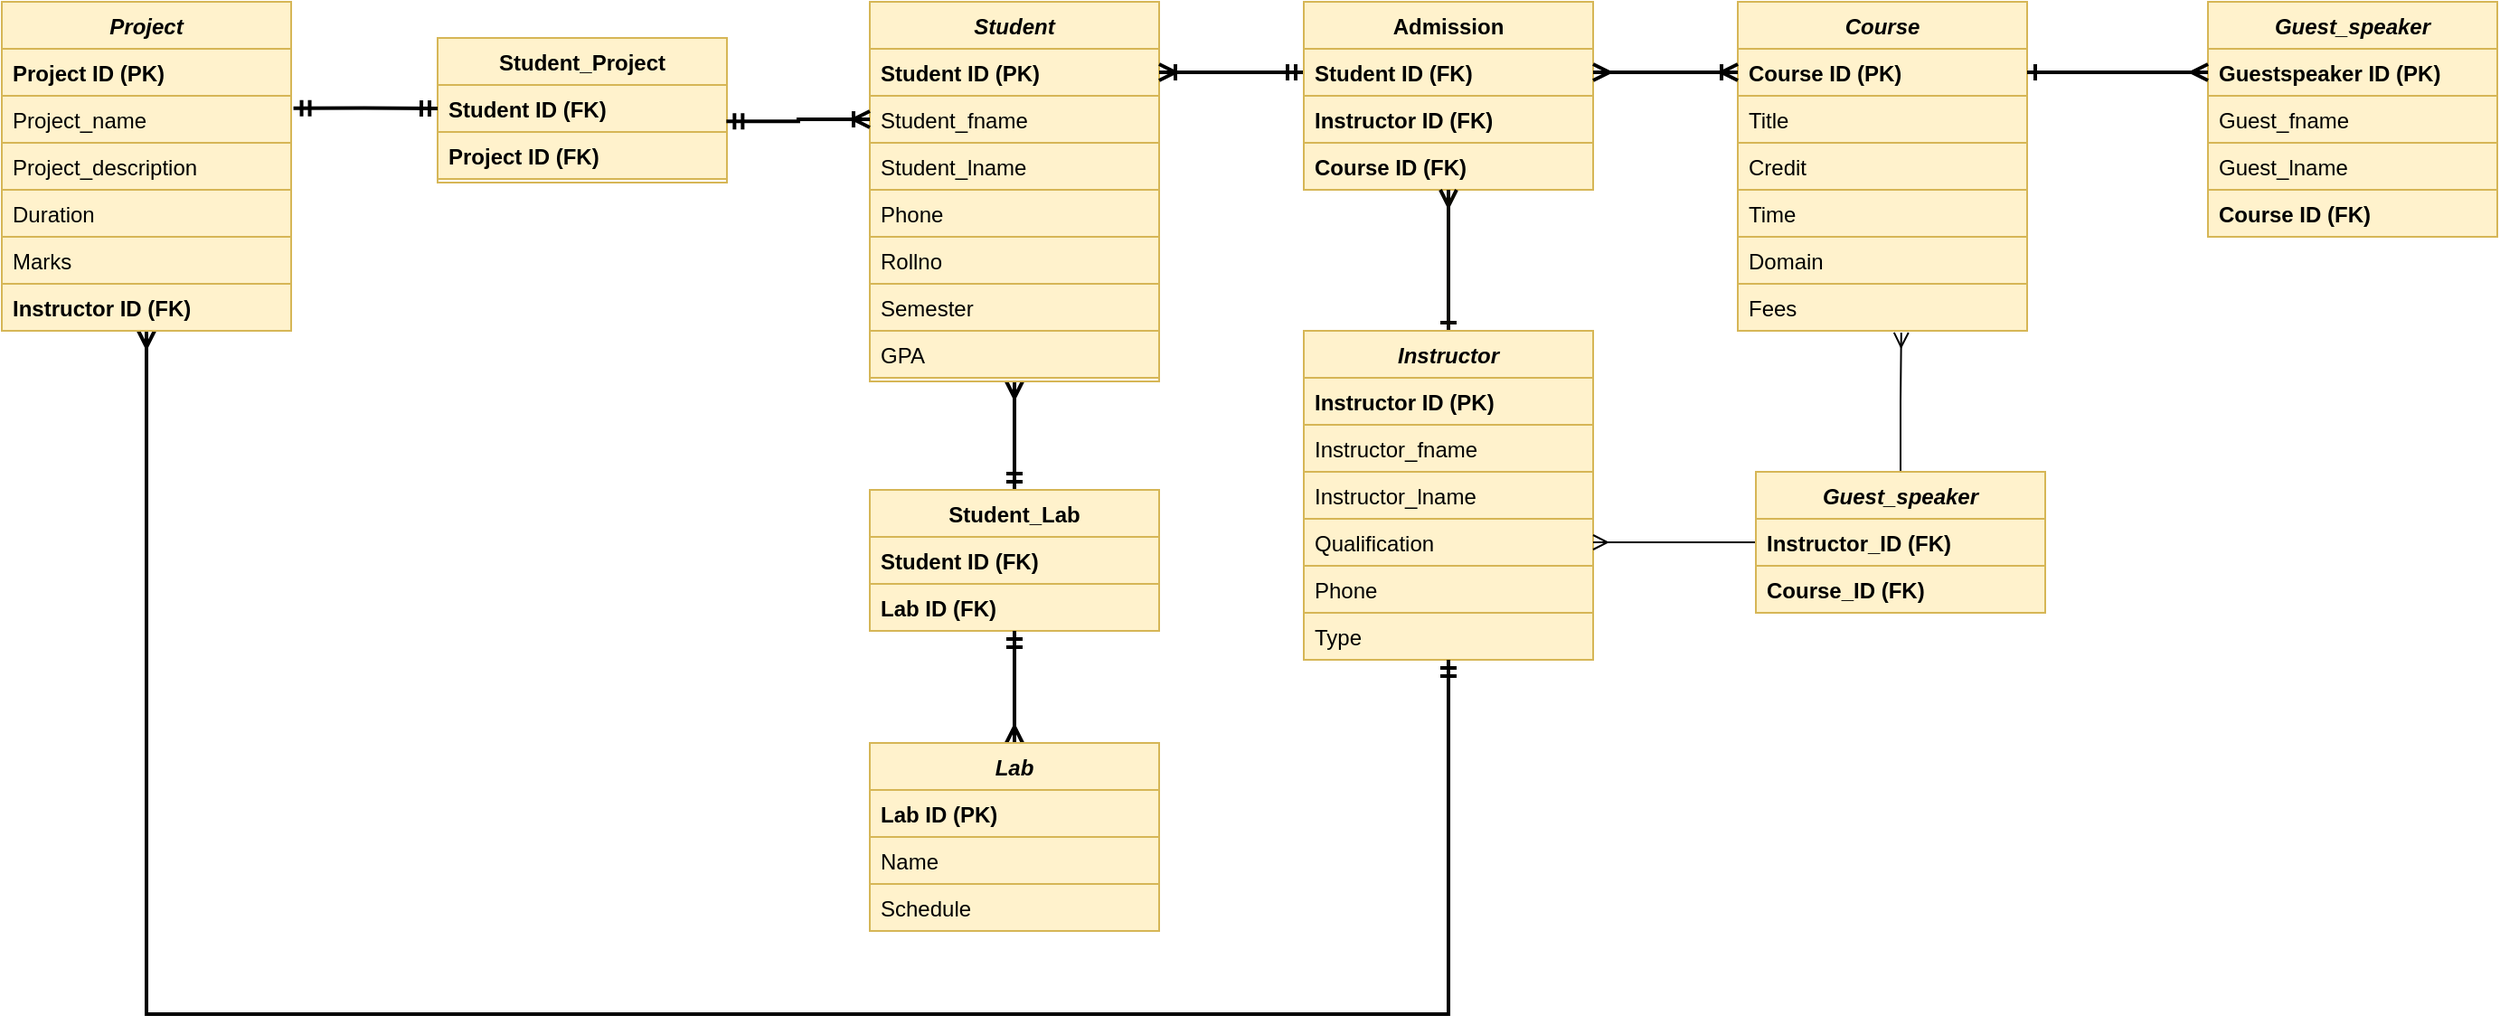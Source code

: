 <mxfile version="21.3.2" type="github">
  <diagram id="C5RBs43oDa-KdzZeNtuy" name="Page-1">
    <mxGraphModel dx="2271" dy="693" grid="1" gridSize="10" guides="1" tooltips="1" connect="1" arrows="1" fold="1" page="1" pageScale="1" pageWidth="827" pageHeight="1169" math="0" shadow="0">
      <root>
        <mxCell id="WIyWlLk6GJQsqaUBKTNV-0" />
        <mxCell id="WIyWlLk6GJQsqaUBKTNV-1" parent="WIyWlLk6GJQsqaUBKTNV-0" />
        <mxCell id="EdU4Y89TTSMXD-8jC-3i-38" style="edgeStyle=orthogonalEdgeStyle;rounded=0;orthogonalLoop=1;jettySize=auto;html=1;exitX=0.5;exitY=1;exitDx=0;exitDy=0;entryX=0.5;entryY=0;entryDx=0;entryDy=0;strokeWidth=2;endArrow=ERmandOne;endFill=0;startArrow=ERmany;startFill=0;" parent="WIyWlLk6GJQsqaUBKTNV-1" source="zkfFHV4jXpPFQw0GAbJ--0" target="EdU4Y89TTSMXD-8jC-3i-25" edge="1">
          <mxGeometry relative="1" as="geometry" />
        </mxCell>
        <mxCell id="zkfFHV4jXpPFQw0GAbJ--0" value="Student" style="swimlane;fontStyle=3;align=center;verticalAlign=top;childLayout=stackLayout;horizontal=1;startSize=26;horizontalStack=0;resizeParent=1;resizeLast=0;collapsible=1;marginBottom=0;rounded=0;shadow=0;strokeWidth=1;fillColor=#fff2cc;strokeColor=#d6b656;" parent="WIyWlLk6GJQsqaUBKTNV-1" vertex="1">
          <mxGeometry x="220" y="120" width="160" height="210" as="geometry">
            <mxRectangle x="230" y="140" width="160" height="26" as="alternateBounds" />
          </mxGeometry>
        </mxCell>
        <mxCell id="zkfFHV4jXpPFQw0GAbJ--1" value="Student ID (PK)" style="text;align=left;verticalAlign=top;spacingLeft=4;spacingRight=4;overflow=hidden;rotatable=0;points=[[0,0.5],[1,0.5]];portConstraint=eastwest;fontStyle=1;strokeColor=#d6b656;fillColor=#fff2cc;" parent="zkfFHV4jXpPFQw0GAbJ--0" vertex="1">
          <mxGeometry y="26" width="160" height="26" as="geometry" />
        </mxCell>
        <mxCell id="zkfFHV4jXpPFQw0GAbJ--2" value="Student_fname" style="text;align=left;verticalAlign=top;spacingLeft=4;spacingRight=4;overflow=hidden;rotatable=0;points=[[0,0.5],[1,0.5]];portConstraint=eastwest;rounded=0;shadow=0;html=0;fillColor=#fff2cc;strokeColor=#d6b656;" parent="zkfFHV4jXpPFQw0GAbJ--0" vertex="1">
          <mxGeometry y="52" width="160" height="26" as="geometry" />
        </mxCell>
        <mxCell id="zkfFHV4jXpPFQw0GAbJ--3" value="Student_lname&#xa;" style="text;align=left;verticalAlign=top;spacingLeft=4;spacingRight=4;overflow=hidden;rotatable=0;points=[[0,0.5],[1,0.5]];portConstraint=eastwest;rounded=0;shadow=0;html=0;fillColor=#fff2cc;strokeColor=#d6b656;" parent="zkfFHV4jXpPFQw0GAbJ--0" vertex="1">
          <mxGeometry y="78" width="160" height="26" as="geometry" />
        </mxCell>
        <mxCell id="EdU4Y89TTSMXD-8jC-3i-1" value="Phone" style="text;align=left;verticalAlign=top;spacingLeft=4;spacingRight=4;overflow=hidden;rotatable=0;points=[[0,0.5],[1,0.5]];portConstraint=eastwest;rounded=0;shadow=0;html=0;fillColor=#fff2cc;strokeColor=#d6b656;" parent="zkfFHV4jXpPFQw0GAbJ--0" vertex="1">
          <mxGeometry y="104" width="160" height="26" as="geometry" />
        </mxCell>
        <mxCell id="EdU4Y89TTSMXD-8jC-3i-2" value="Rollno" style="text;align=left;verticalAlign=top;spacingLeft=4;spacingRight=4;overflow=hidden;rotatable=0;points=[[0,0.5],[1,0.5]];portConstraint=eastwest;rounded=0;shadow=0;html=0;fillColor=#fff2cc;strokeColor=#d6b656;" parent="zkfFHV4jXpPFQw0GAbJ--0" vertex="1">
          <mxGeometry y="130" width="160" height="26" as="geometry" />
        </mxCell>
        <mxCell id="EdU4Y89TTSMXD-8jC-3i-3" value="Semester" style="text;align=left;verticalAlign=top;spacingLeft=4;spacingRight=4;overflow=hidden;rotatable=0;points=[[0,0.5],[1,0.5]];portConstraint=eastwest;rounded=0;shadow=0;html=0;fillColor=#fff2cc;strokeColor=#d6b656;" parent="zkfFHV4jXpPFQw0GAbJ--0" vertex="1">
          <mxGeometry y="156" width="160" height="26" as="geometry" />
        </mxCell>
        <mxCell id="EdU4Y89TTSMXD-8jC-3i-4" value="GPA" style="text;align=left;verticalAlign=top;spacingLeft=4;spacingRight=4;overflow=hidden;rotatable=0;points=[[0,0.5],[1,0.5]];portConstraint=eastwest;rounded=0;shadow=0;html=0;fillColor=#fff2cc;strokeColor=#d6b656;" parent="zkfFHV4jXpPFQw0GAbJ--0" vertex="1">
          <mxGeometry y="182" width="160" height="26" as="geometry" />
        </mxCell>
        <mxCell id="EdU4Y89TTSMXD-8jC-3i-63" style="edgeStyle=orthogonalEdgeStyle;rounded=0;orthogonalLoop=1;jettySize=auto;html=1;exitX=0;exitY=0.5;exitDx=0;exitDy=0;entryX=1;entryY=0.5;entryDx=0;entryDy=0;strokeWidth=2;endArrow=ERoneToMany;endFill=0;startArrow=ERmandOne;startFill=0;" parent="WIyWlLk6GJQsqaUBKTNV-1" source="zkfFHV4jXpPFQw0GAbJ--18" target="zkfFHV4jXpPFQw0GAbJ--1" edge="1">
          <mxGeometry relative="1" as="geometry" />
        </mxCell>
        <mxCell id="zkfFHV4jXpPFQw0GAbJ--17" value="Admission" style="swimlane;fontStyle=1;align=center;verticalAlign=top;childLayout=stackLayout;horizontal=1;startSize=26;horizontalStack=0;resizeParent=1;resizeLast=0;collapsible=1;marginBottom=0;rounded=0;shadow=0;strokeWidth=1;fillColor=#fff2cc;strokeColor=#d6b656;" parent="WIyWlLk6GJQsqaUBKTNV-1" vertex="1">
          <mxGeometry x="460" y="120" width="160" height="104" as="geometry">
            <mxRectangle x="550" y="140" width="160" height="26" as="alternateBounds" />
          </mxGeometry>
        </mxCell>
        <mxCell id="zkfFHV4jXpPFQw0GAbJ--18" value="Student ID (FK)" style="text;align=left;verticalAlign=top;spacingLeft=4;spacingRight=4;overflow=hidden;rotatable=0;points=[[0,0.5],[1,0.5]];portConstraint=eastwest;fontStyle=1;fillColor=#fff2cc;strokeColor=#d6b656;" parent="zkfFHV4jXpPFQw0GAbJ--17" vertex="1">
          <mxGeometry y="26" width="160" height="26" as="geometry" />
        </mxCell>
        <mxCell id="zkfFHV4jXpPFQw0GAbJ--19" value="Instructor ID (FK)" style="text;align=left;verticalAlign=top;spacingLeft=4;spacingRight=4;overflow=hidden;rotatable=0;points=[[0,0.5],[1,0.5]];portConstraint=eastwest;rounded=0;shadow=0;html=0;fontStyle=1;fillColor=#fff2cc;strokeColor=#d6b656;" parent="zkfFHV4jXpPFQw0GAbJ--17" vertex="1">
          <mxGeometry y="52" width="160" height="26" as="geometry" />
        </mxCell>
        <mxCell id="zkfFHV4jXpPFQw0GAbJ--20" value="Course ID (FK)" style="text;align=left;verticalAlign=top;spacingLeft=4;spacingRight=4;overflow=hidden;rotatable=0;points=[[0,0.5],[1,0.5]];portConstraint=eastwest;rounded=0;shadow=0;html=0;fontStyle=1;fillColor=#fff2cc;strokeColor=#d6b656;" parent="zkfFHV4jXpPFQw0GAbJ--17" vertex="1">
          <mxGeometry y="78" width="160" height="26" as="geometry" />
        </mxCell>
        <mxCell id="EdU4Y89TTSMXD-8jC-3i-14" style="edgeStyle=orthogonalEdgeStyle;rounded=0;orthogonalLoop=1;jettySize=auto;html=1;exitX=0.5;exitY=0;exitDx=0;exitDy=0;fillColor=#fff2cc;strokeColor=#0A0904;strokeWidth=2;endArrow=ERmany;endFill=0;startArrow=ERone;startFill=0;" parent="WIyWlLk6GJQsqaUBKTNV-1" source="EdU4Y89TTSMXD-8jC-3i-5" target="zkfFHV4jXpPFQw0GAbJ--17" edge="1">
          <mxGeometry relative="1" as="geometry" />
        </mxCell>
        <mxCell id="EdU4Y89TTSMXD-8jC-3i-5" value="Instructor" style="swimlane;fontStyle=3;align=center;verticalAlign=top;childLayout=stackLayout;horizontal=1;startSize=26;horizontalStack=0;resizeParent=1;resizeLast=0;collapsible=1;marginBottom=0;rounded=0;shadow=0;strokeWidth=1;fillColor=#fff2cc;strokeColor=#d6b656;" parent="WIyWlLk6GJQsqaUBKTNV-1" vertex="1">
          <mxGeometry x="460" y="302" width="160" height="182" as="geometry">
            <mxRectangle x="230" y="140" width="160" height="26" as="alternateBounds" />
          </mxGeometry>
        </mxCell>
        <mxCell id="EdU4Y89TTSMXD-8jC-3i-6" value="Instructor ID (PK)" style="text;align=left;verticalAlign=top;spacingLeft=4;spacingRight=4;overflow=hidden;rotatable=0;points=[[0,0.5],[1,0.5]];portConstraint=eastwest;fontStyle=1;strokeColor=#d6b656;fillColor=#fff2cc;" parent="EdU4Y89TTSMXD-8jC-3i-5" vertex="1">
          <mxGeometry y="26" width="160" height="26" as="geometry" />
        </mxCell>
        <mxCell id="EdU4Y89TTSMXD-8jC-3i-7" value="Instructor_fname" style="text;align=left;verticalAlign=top;spacingLeft=4;spacingRight=4;overflow=hidden;rotatable=0;points=[[0,0.5],[1,0.5]];portConstraint=eastwest;rounded=0;shadow=0;html=0;fillColor=#fff2cc;strokeColor=#d6b656;" parent="EdU4Y89TTSMXD-8jC-3i-5" vertex="1">
          <mxGeometry y="52" width="160" height="26" as="geometry" />
        </mxCell>
        <mxCell id="EdU4Y89TTSMXD-8jC-3i-8" value="Instructor_lname&#xa;" style="text;align=left;verticalAlign=top;spacingLeft=4;spacingRight=4;overflow=hidden;rotatable=0;points=[[0,0.5],[1,0.5]];portConstraint=eastwest;rounded=0;shadow=0;html=0;fillColor=#fff2cc;strokeColor=#d6b656;" parent="EdU4Y89TTSMXD-8jC-3i-5" vertex="1">
          <mxGeometry y="78" width="160" height="26" as="geometry" />
        </mxCell>
        <mxCell id="EdU4Y89TTSMXD-8jC-3i-9" value="Qualification" style="text;align=left;verticalAlign=top;spacingLeft=4;spacingRight=4;overflow=hidden;rotatable=0;points=[[0,0.5],[1,0.5]];portConstraint=eastwest;rounded=0;shadow=0;html=0;fillColor=#fff2cc;strokeColor=#d6b656;" parent="EdU4Y89TTSMXD-8jC-3i-5" vertex="1">
          <mxGeometry y="104" width="160" height="26" as="geometry" />
        </mxCell>
        <mxCell id="EdU4Y89TTSMXD-8jC-3i-10" value="Phone" style="text;align=left;verticalAlign=top;spacingLeft=4;spacingRight=4;overflow=hidden;rotatable=0;points=[[0,0.5],[1,0.5]];portConstraint=eastwest;rounded=0;shadow=0;html=0;fillColor=#fff2cc;strokeColor=#d6b656;" parent="EdU4Y89TTSMXD-8jC-3i-5" vertex="1">
          <mxGeometry y="130" width="160" height="26" as="geometry" />
        </mxCell>
        <mxCell id="EdU4Y89TTSMXD-8jC-3i-11" value="Type" style="text;align=left;verticalAlign=top;spacingLeft=4;spacingRight=4;overflow=hidden;rotatable=0;points=[[0,0.5],[1,0.5]];portConstraint=eastwest;rounded=0;shadow=0;html=0;fillColor=#fff2cc;strokeColor=#d6b656;" parent="EdU4Y89TTSMXD-8jC-3i-5" vertex="1">
          <mxGeometry y="156" width="160" height="26" as="geometry" />
        </mxCell>
        <mxCell id="EdU4Y89TTSMXD-8jC-3i-15" value="Course" style="swimlane;fontStyle=3;align=center;verticalAlign=top;childLayout=stackLayout;horizontal=1;startSize=26;horizontalStack=0;resizeParent=1;resizeLast=0;collapsible=1;marginBottom=0;rounded=0;shadow=0;strokeWidth=1;fillColor=#fff2cc;strokeColor=#d6b656;" parent="WIyWlLk6GJQsqaUBKTNV-1" vertex="1">
          <mxGeometry x="700" y="120" width="160" height="182" as="geometry">
            <mxRectangle x="230" y="140" width="160" height="26" as="alternateBounds" />
          </mxGeometry>
        </mxCell>
        <mxCell id="EdU4Y89TTSMXD-8jC-3i-16" value="Course ID (PK)" style="text;align=left;verticalAlign=top;spacingLeft=4;spacingRight=4;overflow=hidden;rotatable=0;points=[[0,0.5],[1,0.5]];portConstraint=eastwest;fontStyle=1;strokeColor=#d6b656;fillColor=#fff2cc;" parent="EdU4Y89TTSMXD-8jC-3i-15" vertex="1">
          <mxGeometry y="26" width="160" height="26" as="geometry" />
        </mxCell>
        <mxCell id="EdU4Y89TTSMXD-8jC-3i-17" value="Title" style="text;align=left;verticalAlign=top;spacingLeft=4;spacingRight=4;overflow=hidden;rotatable=0;points=[[0,0.5],[1,0.5]];portConstraint=eastwest;rounded=0;shadow=0;html=0;fillColor=#fff2cc;strokeColor=#d6b656;" parent="EdU4Y89TTSMXD-8jC-3i-15" vertex="1">
          <mxGeometry y="52" width="160" height="26" as="geometry" />
        </mxCell>
        <mxCell id="EdU4Y89TTSMXD-8jC-3i-18" value="Credit" style="text;align=left;verticalAlign=top;spacingLeft=4;spacingRight=4;overflow=hidden;rotatable=0;points=[[0,0.5],[1,0.5]];portConstraint=eastwest;rounded=0;shadow=0;html=0;fillColor=#fff2cc;strokeColor=#d6b656;" parent="EdU4Y89TTSMXD-8jC-3i-15" vertex="1">
          <mxGeometry y="78" width="160" height="26" as="geometry" />
        </mxCell>
        <mxCell id="EdU4Y89TTSMXD-8jC-3i-19" value="Time" style="text;align=left;verticalAlign=top;spacingLeft=4;spacingRight=4;overflow=hidden;rotatable=0;points=[[0,0.5],[1,0.5]];portConstraint=eastwest;rounded=0;shadow=0;html=0;fillColor=#fff2cc;strokeColor=#d6b656;" parent="EdU4Y89TTSMXD-8jC-3i-15" vertex="1">
          <mxGeometry y="104" width="160" height="26" as="geometry" />
        </mxCell>
        <mxCell id="EdU4Y89TTSMXD-8jC-3i-20" value="Domain" style="text;align=left;verticalAlign=top;spacingLeft=4;spacingRight=4;overflow=hidden;rotatable=0;points=[[0,0.5],[1,0.5]];portConstraint=eastwest;rounded=0;shadow=0;html=0;fillColor=#fff2cc;strokeColor=#d6b656;" parent="EdU4Y89TTSMXD-8jC-3i-15" vertex="1">
          <mxGeometry y="130" width="160" height="26" as="geometry" />
        </mxCell>
        <mxCell id="EdU4Y89TTSMXD-8jC-3i-21" value="Fees" style="text;align=left;verticalAlign=top;spacingLeft=4;spacingRight=4;overflow=hidden;rotatable=0;points=[[0,0.5],[1,0.5]];portConstraint=eastwest;rounded=0;shadow=0;html=0;fillColor=#fff2cc;strokeColor=#d6b656;" parent="EdU4Y89TTSMXD-8jC-3i-15" vertex="1">
          <mxGeometry y="156" width="160" height="26" as="geometry" />
        </mxCell>
        <mxCell id="EdU4Y89TTSMXD-8jC-3i-25" value="Student_Lab" style="swimlane;fontStyle=1;align=center;verticalAlign=top;childLayout=stackLayout;horizontal=1;startSize=26;horizontalStack=0;resizeParent=1;resizeLast=0;collapsible=1;marginBottom=0;rounded=0;shadow=0;strokeWidth=1;fillColor=#fff2cc;strokeColor=#d6b656;" parent="WIyWlLk6GJQsqaUBKTNV-1" vertex="1">
          <mxGeometry x="220" y="390" width="160" height="78" as="geometry">
            <mxRectangle x="550" y="140" width="160" height="26" as="alternateBounds" />
          </mxGeometry>
        </mxCell>
        <mxCell id="EdU4Y89TTSMXD-8jC-3i-26" value="Student ID (FK)" style="text;align=left;verticalAlign=top;spacingLeft=4;spacingRight=4;overflow=hidden;rotatable=0;points=[[0,0.5],[1,0.5]];portConstraint=eastwest;fontStyle=1;fillColor=#fff2cc;strokeColor=#d6b656;" parent="EdU4Y89TTSMXD-8jC-3i-25" vertex="1">
          <mxGeometry y="26" width="160" height="26" as="geometry" />
        </mxCell>
        <mxCell id="EdU4Y89TTSMXD-8jC-3i-27" value="Lab ID (FK)" style="text;align=left;verticalAlign=top;spacingLeft=4;spacingRight=4;overflow=hidden;rotatable=0;points=[[0,0.5],[1,0.5]];portConstraint=eastwest;rounded=0;shadow=0;html=0;fontStyle=1;fillColor=#fff2cc;strokeColor=#d6b656;" parent="EdU4Y89TTSMXD-8jC-3i-25" vertex="1">
          <mxGeometry y="52" width="160" height="26" as="geometry" />
        </mxCell>
        <mxCell id="EdU4Y89TTSMXD-8jC-3i-37" style="edgeStyle=orthogonalEdgeStyle;rounded=0;orthogonalLoop=1;jettySize=auto;html=1;exitX=0.5;exitY=0;exitDx=0;exitDy=0;entryX=0.5;entryY=1;entryDx=0;entryDy=0;strokeWidth=2;endArrow=ERmandOne;endFill=0;startArrow=ERmany;startFill=0;" parent="WIyWlLk6GJQsqaUBKTNV-1" source="EdU4Y89TTSMXD-8jC-3i-29" target="EdU4Y89TTSMXD-8jC-3i-25" edge="1">
          <mxGeometry relative="1" as="geometry" />
        </mxCell>
        <mxCell id="EdU4Y89TTSMXD-8jC-3i-29" value="Lab" style="swimlane;fontStyle=3;align=center;verticalAlign=top;childLayout=stackLayout;horizontal=1;startSize=26;horizontalStack=0;resizeParent=1;resizeLast=0;collapsible=1;marginBottom=0;rounded=0;shadow=0;strokeWidth=1;fillColor=#fff2cc;strokeColor=#d6b656;" parent="WIyWlLk6GJQsqaUBKTNV-1" vertex="1">
          <mxGeometry x="220" y="530" width="160" height="104" as="geometry">
            <mxRectangle x="230" y="140" width="160" height="26" as="alternateBounds" />
          </mxGeometry>
        </mxCell>
        <mxCell id="EdU4Y89TTSMXD-8jC-3i-30" value="Lab ID (PK)" style="text;align=left;verticalAlign=top;spacingLeft=4;spacingRight=4;overflow=hidden;rotatable=0;points=[[0,0.5],[1,0.5]];portConstraint=eastwest;fontStyle=1;strokeColor=#d6b656;fillColor=#fff2cc;" parent="EdU4Y89TTSMXD-8jC-3i-29" vertex="1">
          <mxGeometry y="26" width="160" height="26" as="geometry" />
        </mxCell>
        <mxCell id="EdU4Y89TTSMXD-8jC-3i-31" value="Name" style="text;align=left;verticalAlign=top;spacingLeft=4;spacingRight=4;overflow=hidden;rotatable=0;points=[[0,0.5],[1,0.5]];portConstraint=eastwest;rounded=0;shadow=0;html=0;fillColor=#fff2cc;strokeColor=#d6b656;" parent="EdU4Y89TTSMXD-8jC-3i-29" vertex="1">
          <mxGeometry y="52" width="160" height="26" as="geometry" />
        </mxCell>
        <mxCell id="EdU4Y89TTSMXD-8jC-3i-32" value="Schedule" style="text;align=left;verticalAlign=top;spacingLeft=4;spacingRight=4;overflow=hidden;rotatable=0;points=[[0,0.5],[1,0.5]];portConstraint=eastwest;rounded=0;shadow=0;html=0;fillColor=#fff2cc;strokeColor=#d6b656;" parent="EdU4Y89TTSMXD-8jC-3i-29" vertex="1">
          <mxGeometry y="78" width="160" height="26" as="geometry" />
        </mxCell>
        <mxCell id="EdU4Y89TTSMXD-8jC-3i-39" value="Guest_speaker" style="swimlane;fontStyle=3;align=center;verticalAlign=top;childLayout=stackLayout;horizontal=1;startSize=26;horizontalStack=0;resizeParent=1;resizeLast=0;collapsible=1;marginBottom=0;rounded=0;shadow=0;strokeWidth=1;fillColor=#fff2cc;strokeColor=#d6b656;" parent="WIyWlLk6GJQsqaUBKTNV-1" vertex="1">
          <mxGeometry x="960" y="120" width="160" height="130" as="geometry">
            <mxRectangle x="230" y="140" width="160" height="26" as="alternateBounds" />
          </mxGeometry>
        </mxCell>
        <mxCell id="EdU4Y89TTSMXD-8jC-3i-40" value="Guestspeaker ID (PK)" style="text;align=left;verticalAlign=top;spacingLeft=4;spacingRight=4;overflow=hidden;rotatable=0;points=[[0,0.5],[1,0.5]];portConstraint=eastwest;fontStyle=1;strokeColor=#d6b656;fillColor=#fff2cc;" parent="EdU4Y89TTSMXD-8jC-3i-39" vertex="1">
          <mxGeometry y="26" width="160" height="26" as="geometry" />
        </mxCell>
        <mxCell id="EdU4Y89TTSMXD-8jC-3i-41" value="Guest_fname" style="text;align=left;verticalAlign=top;spacingLeft=4;spacingRight=4;overflow=hidden;rotatable=0;points=[[0,0.5],[1,0.5]];portConstraint=eastwest;rounded=0;shadow=0;html=0;fillColor=#fff2cc;strokeColor=#d6b656;" parent="EdU4Y89TTSMXD-8jC-3i-39" vertex="1">
          <mxGeometry y="52" width="160" height="26" as="geometry" />
        </mxCell>
        <mxCell id="EdU4Y89TTSMXD-8jC-3i-42" value="Guest_lname" style="text;align=left;verticalAlign=top;spacingLeft=4;spacingRight=4;overflow=hidden;rotatable=0;points=[[0,0.5],[1,0.5]];portConstraint=eastwest;rounded=0;shadow=0;html=0;fillColor=#fff2cc;strokeColor=#d6b656;" parent="EdU4Y89TTSMXD-8jC-3i-39" vertex="1">
          <mxGeometry y="78" width="160" height="26" as="geometry" />
        </mxCell>
        <mxCell id="EdU4Y89TTSMXD-8jC-3i-43" value="Course ID (FK)" style="text;align=left;verticalAlign=top;spacingLeft=4;spacingRight=4;overflow=hidden;rotatable=0;points=[[0,0.5],[1,0.5]];portConstraint=eastwest;rounded=0;shadow=0;html=0;fontStyle=1;fillColor=#fff2cc;strokeColor=#d6b656;" parent="EdU4Y89TTSMXD-8jC-3i-39" vertex="1">
          <mxGeometry y="104" width="160" height="26" as="geometry" />
        </mxCell>
        <mxCell id="EdU4Y89TTSMXD-8jC-3i-46" style="edgeStyle=orthogonalEdgeStyle;rounded=0;orthogonalLoop=1;jettySize=auto;html=1;exitX=0;exitY=0.5;exitDx=0;exitDy=0;entryX=1;entryY=0.5;entryDx=0;entryDy=0;strokeWidth=2;startArrow=ERmany;startFill=0;endArrow=ERone;endFill=0;" parent="WIyWlLk6GJQsqaUBKTNV-1" source="EdU4Y89TTSMXD-8jC-3i-40" target="EdU4Y89TTSMXD-8jC-3i-16" edge="1">
          <mxGeometry relative="1" as="geometry" />
        </mxCell>
        <mxCell id="EdU4Y89TTSMXD-8jC-3i-47" value="Student_Project" style="swimlane;fontStyle=1;align=center;verticalAlign=top;childLayout=stackLayout;horizontal=1;startSize=26;horizontalStack=0;resizeParent=1;resizeLast=0;collapsible=1;marginBottom=0;rounded=0;shadow=0;strokeWidth=1;fillColor=#fff2cc;strokeColor=#d6b656;" parent="WIyWlLk6GJQsqaUBKTNV-1" vertex="1">
          <mxGeometry x="-19" y="140" width="160" height="80" as="geometry">
            <mxRectangle x="550" y="140" width="160" height="26" as="alternateBounds" />
          </mxGeometry>
        </mxCell>
        <mxCell id="EdU4Y89TTSMXD-8jC-3i-48" value="Student ID (FK)" style="text;align=left;verticalAlign=top;spacingLeft=4;spacingRight=4;overflow=hidden;rotatable=0;points=[[0,0.5],[1,0.5]];portConstraint=eastwest;fontStyle=1;fillColor=#fff2cc;strokeColor=#d6b656;" parent="EdU4Y89TTSMXD-8jC-3i-47" vertex="1">
          <mxGeometry y="26" width="160" height="26" as="geometry" />
        </mxCell>
        <mxCell id="EdU4Y89TTSMXD-8jC-3i-49" value="Project ID (FK)" style="text;align=left;verticalAlign=top;spacingLeft=4;spacingRight=4;overflow=hidden;rotatable=0;points=[[0,0.5],[1,0.5]];portConstraint=eastwest;rounded=0;shadow=0;html=0;fontStyle=1;fillColor=#fff2cc;strokeColor=#d6b656;" parent="EdU4Y89TTSMXD-8jC-3i-47" vertex="1">
          <mxGeometry y="52" width="160" height="26" as="geometry" />
        </mxCell>
        <mxCell id="EdU4Y89TTSMXD-8jC-3i-60" style="edgeStyle=orthogonalEdgeStyle;rounded=0;orthogonalLoop=1;jettySize=auto;html=1;exitX=0.5;exitY=1;exitDx=0;exitDy=0;entryX=0.5;entryY=1;entryDx=0;entryDy=0;strokeWidth=2;endArrow=ERmandOne;endFill=0;startArrow=ERmany;startFill=0;" parent="WIyWlLk6GJQsqaUBKTNV-1" source="EdU4Y89TTSMXD-8jC-3i-50" target="EdU4Y89TTSMXD-8jC-3i-5" edge="1">
          <mxGeometry relative="1" as="geometry">
            <Array as="points">
              <mxPoint x="-180" y="680" />
              <mxPoint x="540" y="680" />
            </Array>
          </mxGeometry>
        </mxCell>
        <mxCell id="EdU4Y89TTSMXD-8jC-3i-50" value="Project" style="swimlane;fontStyle=3;align=center;verticalAlign=top;childLayout=stackLayout;horizontal=1;startSize=26;horizontalStack=0;resizeParent=1;resizeLast=0;collapsible=1;marginBottom=0;rounded=0;shadow=0;strokeWidth=1;fillColor=#fff2cc;strokeColor=#d6b656;" parent="WIyWlLk6GJQsqaUBKTNV-1" vertex="1">
          <mxGeometry x="-260" y="120" width="160" height="182" as="geometry">
            <mxRectangle x="230" y="140" width="160" height="26" as="alternateBounds" />
          </mxGeometry>
        </mxCell>
        <mxCell id="EdU4Y89TTSMXD-8jC-3i-51" value="Project ID (PK)" style="text;align=left;verticalAlign=top;spacingLeft=4;spacingRight=4;overflow=hidden;rotatable=0;points=[[0,0.5],[1,0.5]];portConstraint=eastwest;fontStyle=1;strokeColor=#d6b656;fillColor=#fff2cc;" parent="EdU4Y89TTSMXD-8jC-3i-50" vertex="1">
          <mxGeometry y="26" width="160" height="26" as="geometry" />
        </mxCell>
        <mxCell id="EdU4Y89TTSMXD-8jC-3i-52" value="Project_name" style="text;align=left;verticalAlign=top;spacingLeft=4;spacingRight=4;overflow=hidden;rotatable=0;points=[[0,0.5],[1,0.5]];portConstraint=eastwest;rounded=0;shadow=0;html=0;fillColor=#fff2cc;strokeColor=#d6b656;" parent="EdU4Y89TTSMXD-8jC-3i-50" vertex="1">
          <mxGeometry y="52" width="160" height="26" as="geometry" />
        </mxCell>
        <mxCell id="EdU4Y89TTSMXD-8jC-3i-53" value="Project_description" style="text;align=left;verticalAlign=top;spacingLeft=4;spacingRight=4;overflow=hidden;rotatable=0;points=[[0,0.5],[1,0.5]];portConstraint=eastwest;rounded=0;shadow=0;html=0;fillColor=#fff2cc;strokeColor=#d6b656;" parent="EdU4Y89TTSMXD-8jC-3i-50" vertex="1">
          <mxGeometry y="78" width="160" height="26" as="geometry" />
        </mxCell>
        <mxCell id="EdU4Y89TTSMXD-8jC-3i-54" value="Duration" style="text;align=left;verticalAlign=top;spacingLeft=4;spacingRight=4;overflow=hidden;rotatable=0;points=[[0,0.5],[1,0.5]];portConstraint=eastwest;rounded=0;shadow=0;html=0;fillColor=#fff2cc;strokeColor=#d6b656;" parent="EdU4Y89TTSMXD-8jC-3i-50" vertex="1">
          <mxGeometry y="104" width="160" height="26" as="geometry" />
        </mxCell>
        <mxCell id="EdU4Y89TTSMXD-8jC-3i-55" value="Marks" style="text;align=left;verticalAlign=top;spacingLeft=4;spacingRight=4;overflow=hidden;rotatable=0;points=[[0,0.5],[1,0.5]];portConstraint=eastwest;rounded=0;shadow=0;html=0;fillColor=#fff2cc;strokeColor=#d6b656;" parent="EdU4Y89TTSMXD-8jC-3i-50" vertex="1">
          <mxGeometry y="130" width="160" height="26" as="geometry" />
        </mxCell>
        <mxCell id="EdU4Y89TTSMXD-8jC-3i-56" value="Instructor ID (FK)" style="text;align=left;verticalAlign=top;spacingLeft=4;spacingRight=4;overflow=hidden;rotatable=0;points=[[0,0.5],[1,0.5]];portConstraint=eastwest;rounded=0;shadow=0;html=0;fontStyle=1;fillColor=#fff2cc;strokeColor=#d6b656;" parent="EdU4Y89TTSMXD-8jC-3i-50" vertex="1">
          <mxGeometry y="156" width="160" height="26" as="geometry" />
        </mxCell>
        <mxCell id="EdU4Y89TTSMXD-8jC-3i-58" style="edgeStyle=orthogonalEdgeStyle;rounded=0;orthogonalLoop=1;jettySize=auto;html=1;exitX=1.008;exitY=0.263;exitDx=0;exitDy=0;entryX=0;entryY=0.5;entryDx=0;entryDy=0;exitPerimeter=0;strokeWidth=2;startArrow=ERmandOne;startFill=0;endArrow=ERmandOne;endFill=0;" parent="WIyWlLk6GJQsqaUBKTNV-1" source="EdU4Y89TTSMXD-8jC-3i-52" target="EdU4Y89TTSMXD-8jC-3i-48" edge="1">
          <mxGeometry relative="1" as="geometry" />
        </mxCell>
        <mxCell id="EdU4Y89TTSMXD-8jC-3i-59" style="edgeStyle=orthogonalEdgeStyle;rounded=0;orthogonalLoop=1;jettySize=auto;html=1;exitX=0;exitY=0.5;exitDx=0;exitDy=0;entryX=0.998;entryY=0.774;entryDx=0;entryDy=0;entryPerimeter=0;strokeWidth=2;endArrow=ERmandOne;endFill=0;startArrow=ERoneToMany;startFill=0;" parent="WIyWlLk6GJQsqaUBKTNV-1" source="zkfFHV4jXpPFQw0GAbJ--2" target="EdU4Y89TTSMXD-8jC-3i-48" edge="1">
          <mxGeometry relative="1" as="geometry" />
        </mxCell>
        <mxCell id="EdU4Y89TTSMXD-8jC-3i-64" style="edgeStyle=orthogonalEdgeStyle;rounded=0;orthogonalLoop=1;jettySize=auto;html=1;exitX=1;exitY=0.5;exitDx=0;exitDy=0;entryX=0;entryY=0.5;entryDx=0;entryDy=0;strokeWidth=2;endArrow=ERoneToMany;endFill=0;startArrow=ERmany;startFill=0;" parent="WIyWlLk6GJQsqaUBKTNV-1" source="zkfFHV4jXpPFQw0GAbJ--18" target="EdU4Y89TTSMXD-8jC-3i-16" edge="1">
          <mxGeometry relative="1" as="geometry" />
        </mxCell>
        <mxCell id="6JKGg6gP7MrzYdBGn81t-7" style="edgeStyle=orthogonalEdgeStyle;rounded=0;orthogonalLoop=1;jettySize=auto;html=1;exitX=0.5;exitY=0;exitDx=0;exitDy=0;entryX=0.565;entryY=1.038;entryDx=0;entryDy=0;entryPerimeter=0;endArrow=ERmany;endFill=0;" edge="1" parent="WIyWlLk6GJQsqaUBKTNV-1" source="6JKGg6gP7MrzYdBGn81t-0" target="EdU4Y89TTSMXD-8jC-3i-21">
          <mxGeometry relative="1" as="geometry" />
        </mxCell>
        <mxCell id="6JKGg6gP7MrzYdBGn81t-0" value="Guest_speaker" style="swimlane;fontStyle=3;align=center;verticalAlign=top;childLayout=stackLayout;horizontal=1;startSize=26;horizontalStack=0;resizeParent=1;resizeLast=0;collapsible=1;marginBottom=0;rounded=0;shadow=0;strokeWidth=1;fillColor=#fff2cc;strokeColor=#d6b656;" vertex="1" parent="WIyWlLk6GJQsqaUBKTNV-1">
          <mxGeometry x="710" y="380" width="160" height="78" as="geometry">
            <mxRectangle x="230" y="140" width="160" height="26" as="alternateBounds" />
          </mxGeometry>
        </mxCell>
        <mxCell id="6JKGg6gP7MrzYdBGn81t-6" style="edgeStyle=orthogonalEdgeStyle;rounded=0;orthogonalLoop=1;jettySize=auto;html=1;exitX=0;exitY=0.5;exitDx=0;exitDy=0;endArrow=ERmany;endFill=0;" edge="1" parent="6JKGg6gP7MrzYdBGn81t-0" source="6JKGg6gP7MrzYdBGn81t-2">
          <mxGeometry relative="1" as="geometry">
            <mxPoint x="-90" y="39" as="targetPoint" />
          </mxGeometry>
        </mxCell>
        <mxCell id="6JKGg6gP7MrzYdBGn81t-2" value="Instructor_ID (FK)" style="text;align=left;verticalAlign=top;spacingLeft=4;spacingRight=4;overflow=hidden;rotatable=0;points=[[0,0.5],[1,0.5]];portConstraint=eastwest;rounded=0;shadow=0;html=0;fillColor=#fff2cc;strokeColor=#d6b656;fontStyle=1" vertex="1" parent="6JKGg6gP7MrzYdBGn81t-0">
          <mxGeometry y="26" width="160" height="26" as="geometry" />
        </mxCell>
        <mxCell id="6JKGg6gP7MrzYdBGn81t-3" value="Course_ID (FK)" style="text;align=left;verticalAlign=top;spacingLeft=4;spacingRight=4;overflow=hidden;rotatable=0;points=[[0,0.5],[1,0.5]];portConstraint=eastwest;rounded=0;shadow=0;html=0;fillColor=#fff2cc;strokeColor=#d6b656;fontStyle=1" vertex="1" parent="6JKGg6gP7MrzYdBGn81t-0">
          <mxGeometry y="52" width="160" height="26" as="geometry" />
        </mxCell>
      </root>
    </mxGraphModel>
  </diagram>
</mxfile>
